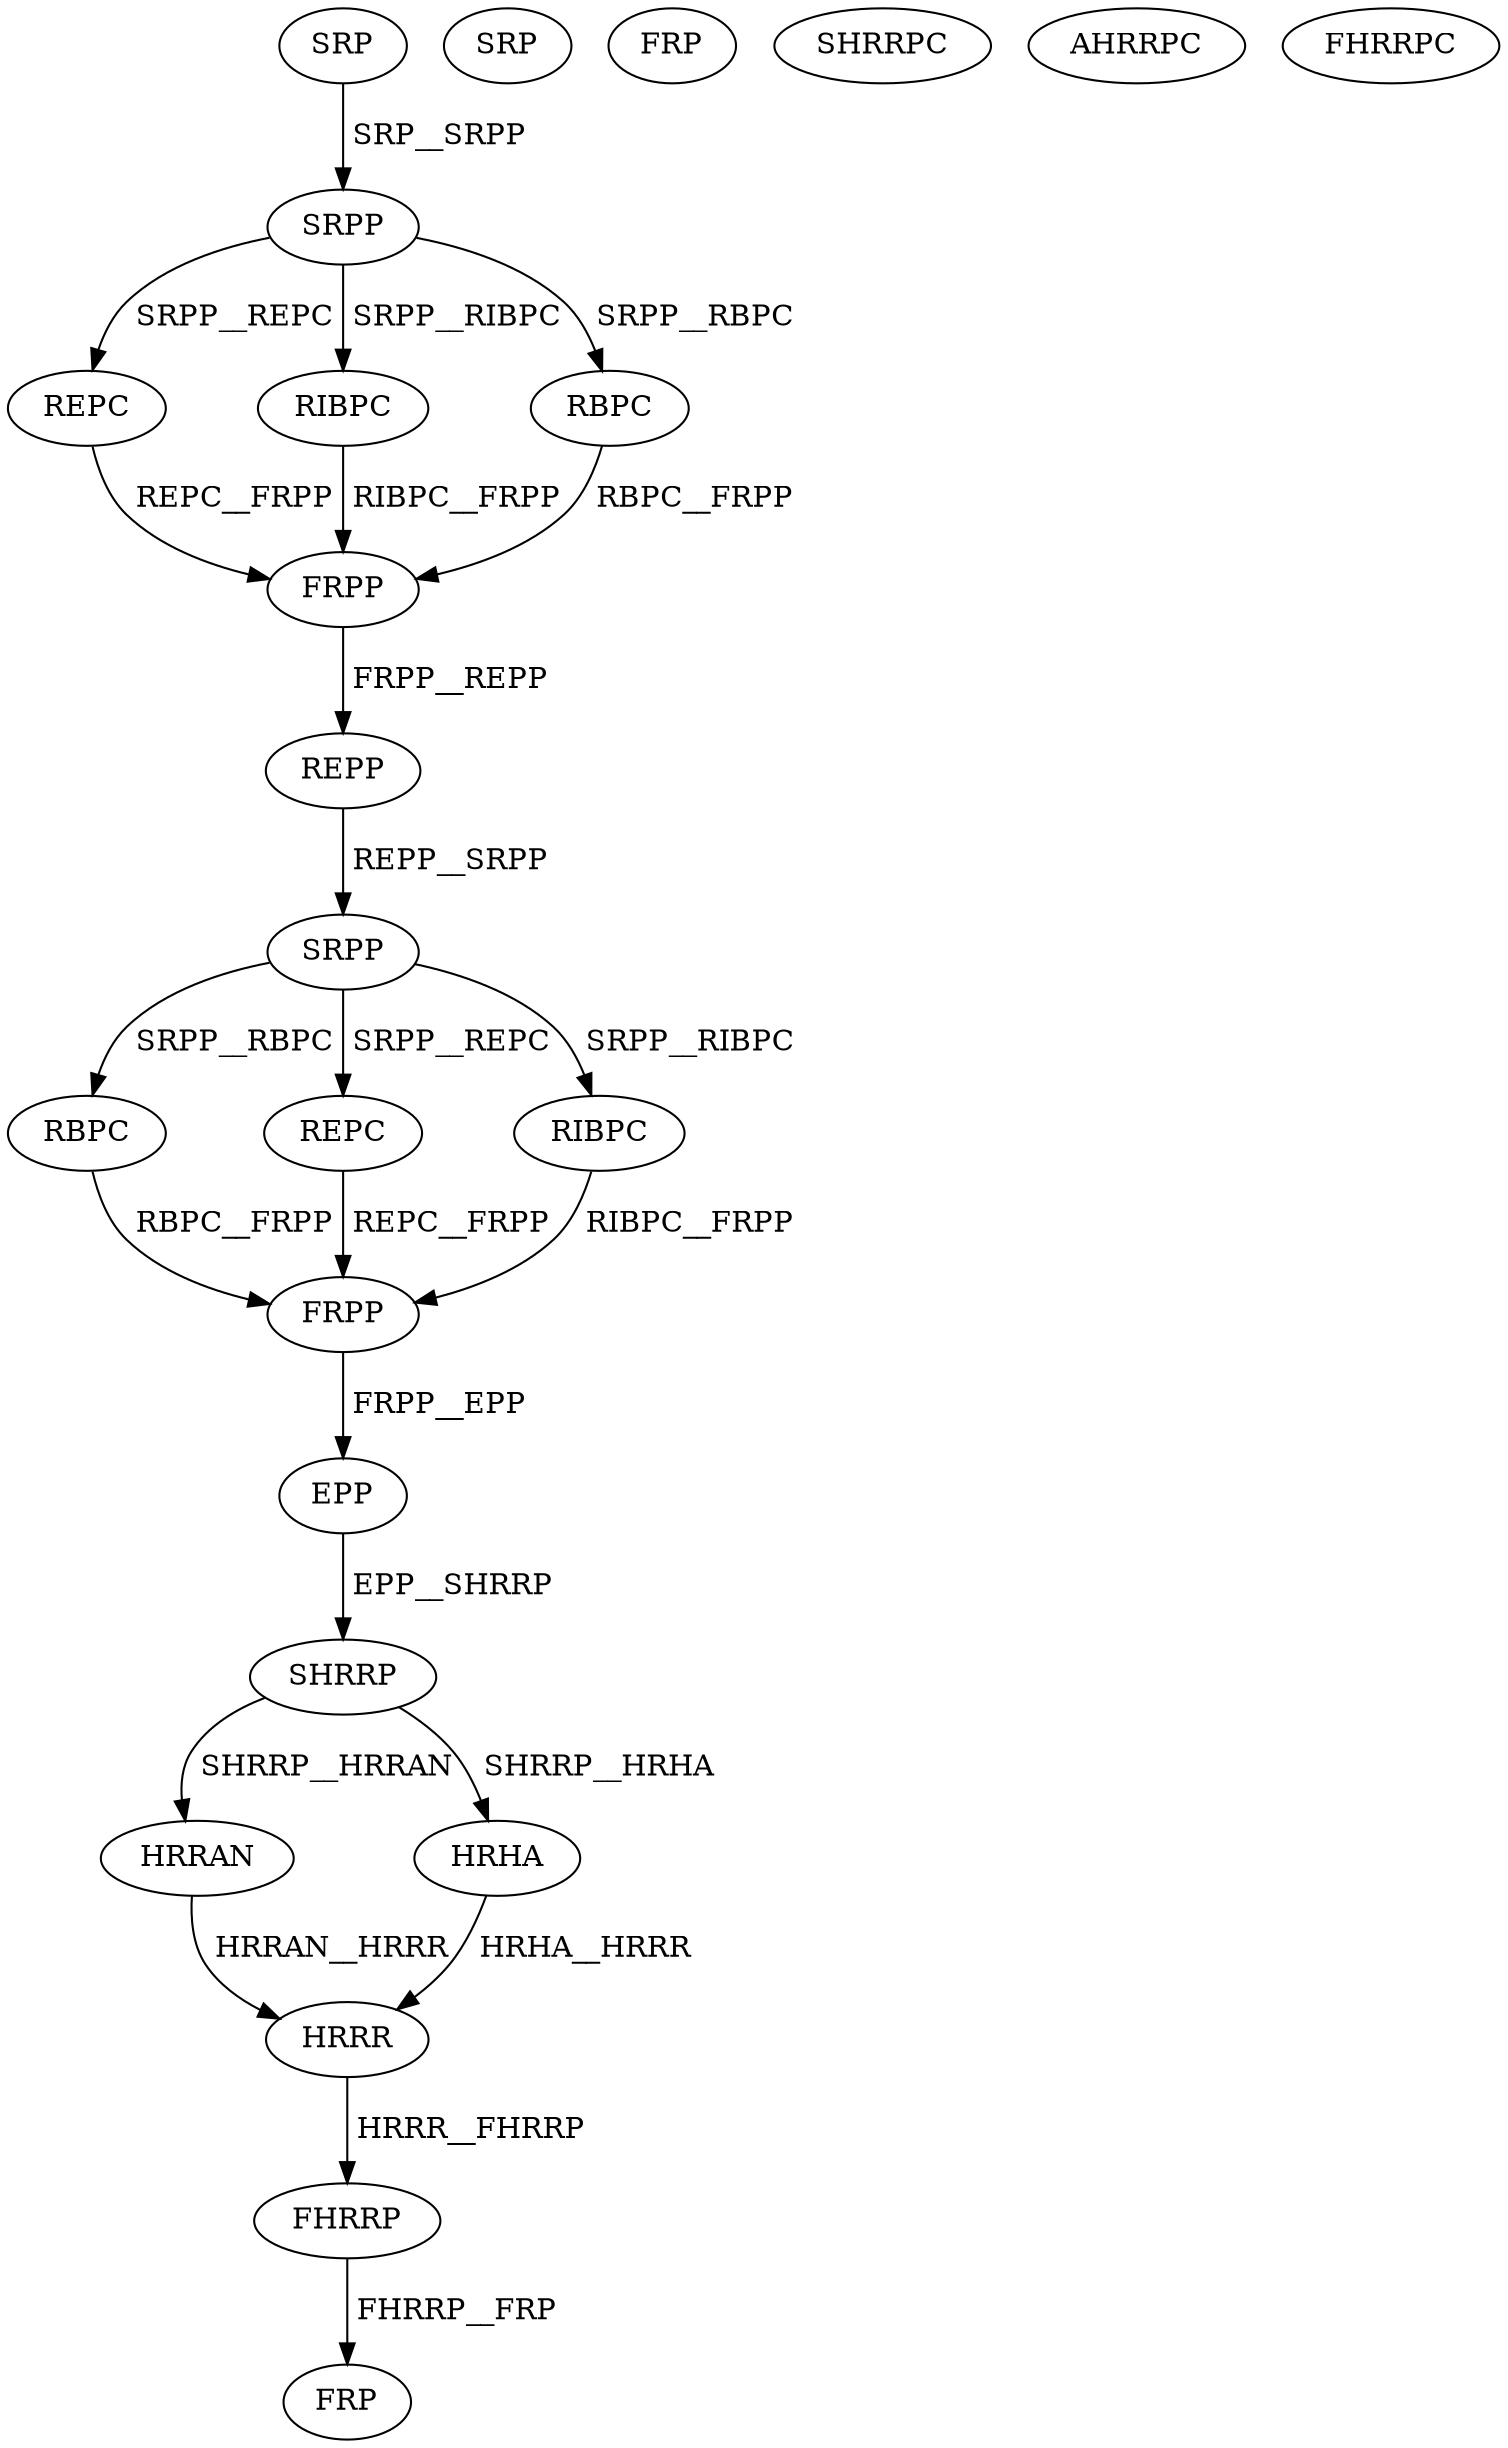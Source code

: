 digraph G { 
1 [label="SRP",color=black,fontcolor=black];
2 [label="SRPP",color=black,fontcolor=black];
3 [label="REPC",color=black,fontcolor=black];
4 [label="RIBPC",color=black,fontcolor=black];
5 [label="RBPC",color=black,fontcolor=black];
6 [label="FRPP",color=black,fontcolor=black];
7 [label="REPP",color=black,fontcolor=black];
8 [label="SRPP",color=black,fontcolor=black];
9 [label="RBPC",color=black,fontcolor=black];
10 [label="REPC",color=black,fontcolor=black];
11 [label="RIBPC",color=black,fontcolor=black];
12 [label="FRPP",color=black,fontcolor=black];
13 [label="EPP",color=black,fontcolor=black];
14 [label="SHRRP",color=black,fontcolor=black];
15 [label="SRP",color=black,fontcolor=black];
16 [label="FRP",color=black,fontcolor=black];
17 [label="SHRRPC",color=black,fontcolor=black];
18 [label="HRRAN",color=black,fontcolor=black];
19 [label="AHRRPC",color=black,fontcolor=black];
20 [label="HRHA",color=black,fontcolor=black];
21 [label="FHRRPC",color=black,fontcolor=black];
22 [label="HRRR",color=black,fontcolor=black];
23 [label="FHRRP",color=black,fontcolor=black];
24 [label="FRP",color=black,fontcolor=black];
1->2[label=" SRP__SRPP",color=black,fontcolor=black];
2->3[label=" SRPP__REPC",color=black,fontcolor=black];
2->4[label=" SRPP__RIBPC",color=black,fontcolor=black];
2->5[label=" SRPP__RBPC",color=black,fontcolor=black];
3->6[label=" REPC__FRPP",color=black,fontcolor=black];
4->6[label=" RIBPC__FRPP",color=black,fontcolor=black];
5->6[label=" RBPC__FRPP",color=black,fontcolor=black];
6->7[label=" FRPP__REPP",color=black,fontcolor=black];
7->8[label=" REPP__SRPP",color=black,fontcolor=black];
8->9[label=" SRPP__RBPC",color=black,fontcolor=black];
8->10[label=" SRPP__REPC",color=black,fontcolor=black];
8->11[label=" SRPP__RIBPC",color=black,fontcolor=black];
9->12[label=" RBPC__FRPP",color=black,fontcolor=black];
10->12[label=" REPC__FRPP",color=black,fontcolor=black];
11->12[label=" RIBPC__FRPP",color=black,fontcolor=black];
12->13[label=" FRPP__EPP",color=black,fontcolor=black];
13->14[label=" EPP__SHRRP",color=black,fontcolor=black];
14->18[label=" SHRRP__HRRAN",color=black,fontcolor=black];
14->20[label=" SHRRP__HRHA",color=black,fontcolor=black];
18->22[label=" HRRAN__HRRR",color=black,fontcolor=black];
20->22[label=" HRHA__HRRR",color=black,fontcolor=black];
22->23[label=" HRRR__FHRRP",color=black,fontcolor=black];
23->24[label=" FHRRP__FRP",color=black,fontcolor=black];
}
